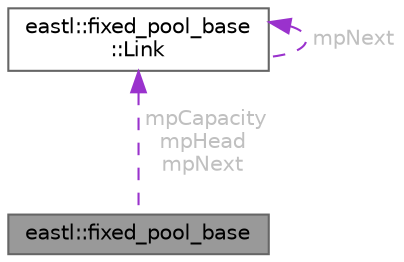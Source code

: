 digraph "eastl::fixed_pool_base"
{
 // LATEX_PDF_SIZE
  bgcolor="transparent";
  edge [fontname=Helvetica,fontsize=10,labelfontname=Helvetica,labelfontsize=10];
  node [fontname=Helvetica,fontsize=10,shape=box,height=0.2,width=0.4];
  Node1 [id="Node000001",label="eastl::fixed_pool_base",height=0.2,width=0.4,color="gray40", fillcolor="grey60", style="filled", fontcolor="black",tooltip=" "];
  Node2 -> Node1 [id="edge1_Node000001_Node000002",dir="back",color="darkorchid3",style="dashed",tooltip=" ",label=" mpCapacity\nmpHead\nmpNext",fontcolor="grey" ];
  Node2 [id="Node000002",label="eastl::fixed_pool_base\l::Link",height=0.2,width=0.4,color="gray40", fillcolor="white", style="filled",URL="$structeastl_1_1fixed__pool__base_1_1_link.html",tooltip=" "];
  Node2 -> Node2 [id="edge2_Node000002_Node000002",dir="back",color="darkorchid3",style="dashed",tooltip=" ",label=" mpNext",fontcolor="grey" ];
}
